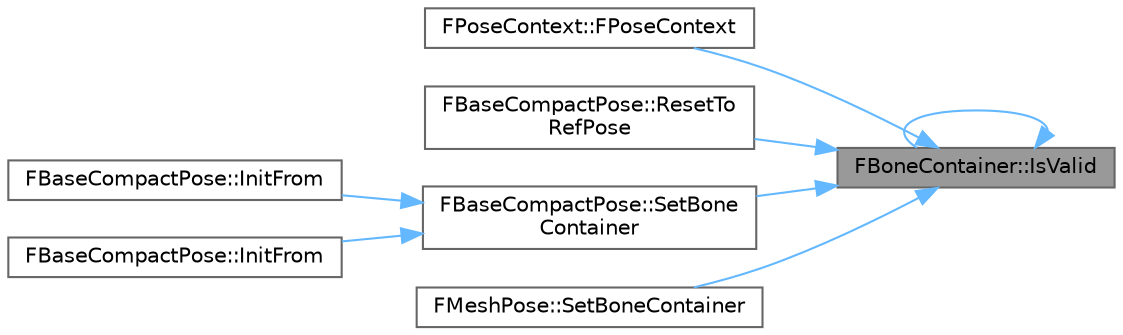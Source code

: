 digraph "FBoneContainer::IsValid"
{
 // INTERACTIVE_SVG=YES
 // LATEX_PDF_SIZE
  bgcolor="transparent";
  edge [fontname=Helvetica,fontsize=10,labelfontname=Helvetica,labelfontsize=10];
  node [fontname=Helvetica,fontsize=10,shape=box,height=0.2,width=0.4];
  rankdir="RL";
  Node1 [id="Node000001",label="FBoneContainer::IsValid",height=0.2,width=0.4,color="gray40", fillcolor="grey60", style="filled", fontcolor="black",tooltip="Returns true if FBoneContainer is Valid."];
  Node1 -> Node2 [id="edge1_Node000001_Node000002",dir="back",color="steelblue1",style="solid",tooltip=" "];
  Node2 [id="Node000002",label="FPoseContext::FPoseContext",height=0.2,width=0.4,color="grey40", fillcolor="white", style="filled",URL="$d3/d94/structFPoseContext.html#a163e17db2cc020cf093f4ec3d53dd9a9",tooltip=" "];
  Node1 -> Node1 [id="edge2_Node000001_Node000001",dir="back",color="steelblue1",style="solid",tooltip=" "];
  Node1 -> Node3 [id="edge3_Node000001_Node000003",dir="back",color="steelblue1",style="solid",tooltip=" "];
  Node3 [id="Node000003",label="FBaseCompactPose::ResetTo\lRefPose",height=0.2,width=0.4,color="grey40", fillcolor="white", style="filled",URL="$d0/ded/structFBaseCompactPose.html#ad29e059fd97668503d14c3c2b7d16d41",tooltip=" "];
  Node1 -> Node4 [id="edge4_Node000001_Node000004",dir="back",color="steelblue1",style="solid",tooltip=" "];
  Node4 [id="Node000004",label="FBaseCompactPose::SetBone\lContainer",height=0.2,width=0.4,color="grey40", fillcolor="white", style="filled",URL="$d0/ded/structFBaseCompactPose.html#af010b488df98b38d7291d2b7000b1328",tooltip=" "];
  Node4 -> Node5 [id="edge5_Node000004_Node000005",dir="back",color="steelblue1",style="solid",tooltip=" "];
  Node5 [id="Node000005",label="FBaseCompactPose::InitFrom",height=0.2,width=0.4,color="grey40", fillcolor="white", style="filled",URL="$d0/ded/structFBaseCompactPose.html#a028454a0bfd6d03e1853213ac624ae7b",tooltip=" "];
  Node4 -> Node6 [id="edge6_Node000004_Node000006",dir="back",color="steelblue1",style="solid",tooltip=" "];
  Node6 [id="Node000006",label="FBaseCompactPose::InitFrom",height=0.2,width=0.4,color="grey40", fillcolor="white", style="filled",URL="$d0/ded/structFBaseCompactPose.html#a91281a6f2bfb85e38eabfddf6f9c1521",tooltip=" "];
  Node1 -> Node7 [id="edge7_Node000001_Node000007",dir="back",color="steelblue1",style="solid",tooltip=" "];
  Node7 [id="Node000007",label="FMeshPose::SetBoneContainer",height=0.2,width=0.4,color="grey40", fillcolor="white", style="filled",URL="$de/d4e/structFMeshPose.html#a5137957b170c720b9d53a3ed672c9025",tooltip=" "];
}
